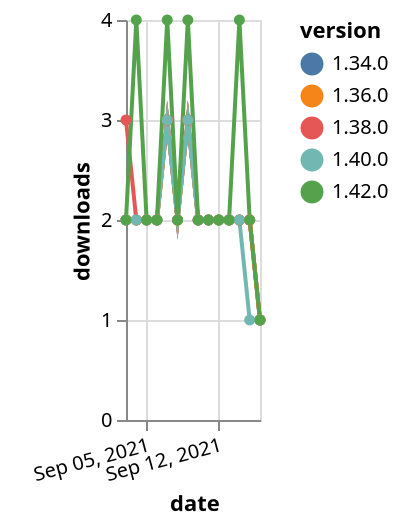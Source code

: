 {"$schema": "https://vega.github.io/schema/vega-lite/v5.json", "description": "A simple bar chart with embedded data.", "data": {"values": [{"date": "2021-09-03", "total": 2070, "delta": 2, "version": "1.34.0"}, {"date": "2021-09-04", "total": 2072, "delta": 2, "version": "1.34.0"}, {"date": "2021-09-05", "total": 2074, "delta": 2, "version": "1.34.0"}, {"date": "2021-09-06", "total": 2076, "delta": 2, "version": "1.34.0"}, {"date": "2021-09-07", "total": 2079, "delta": 3, "version": "1.34.0"}, {"date": "2021-09-08", "total": 2081, "delta": 2, "version": "1.34.0"}, {"date": "2021-09-09", "total": 2084, "delta": 3, "version": "1.34.0"}, {"date": "2021-09-10", "total": 2086, "delta": 2, "version": "1.34.0"}, {"date": "2021-09-11", "total": 2088, "delta": 2, "version": "1.34.0"}, {"date": "2021-09-12", "total": 2090, "delta": 2, "version": "1.34.0"}, {"date": "2021-09-13", "total": 2092, "delta": 2, "version": "1.34.0"}, {"date": "2021-09-14", "total": 2094, "delta": 2, "version": "1.34.0"}, {"date": "2021-09-15", "total": 2096, "delta": 2, "version": "1.34.0"}, {"date": "2021-09-16", "total": 2097, "delta": 1, "version": "1.34.0"}, {"date": "2021-09-03", "total": 1470, "delta": 3, "version": "1.38.0"}, {"date": "2021-09-04", "total": 1472, "delta": 2, "version": "1.38.0"}, {"date": "2021-09-05", "total": 1474, "delta": 2, "version": "1.38.0"}, {"date": "2021-09-06", "total": 1476, "delta": 2, "version": "1.38.0"}, {"date": "2021-09-07", "total": 1479, "delta": 3, "version": "1.38.0"}, {"date": "2021-09-08", "total": 1481, "delta": 2, "version": "1.38.0"}, {"date": "2021-09-09", "total": 1484, "delta": 3, "version": "1.38.0"}, {"date": "2021-09-10", "total": 1486, "delta": 2, "version": "1.38.0"}, {"date": "2021-09-11", "total": 1488, "delta": 2, "version": "1.38.0"}, {"date": "2021-09-12", "total": 1490, "delta": 2, "version": "1.38.0"}, {"date": "2021-09-13", "total": 1492, "delta": 2, "version": "1.38.0"}, {"date": "2021-09-14", "total": 1494, "delta": 2, "version": "1.38.0"}, {"date": "2021-09-15", "total": 1496, "delta": 2, "version": "1.38.0"}, {"date": "2021-09-16", "total": 1497, "delta": 1, "version": "1.38.0"}, {"date": "2021-09-03", "total": 1637, "delta": 2, "version": "1.36.0"}, {"date": "2021-09-04", "total": 1639, "delta": 2, "version": "1.36.0"}, {"date": "2021-09-05", "total": 1641, "delta": 2, "version": "1.36.0"}, {"date": "2021-09-06", "total": 1643, "delta": 2, "version": "1.36.0"}, {"date": "2021-09-07", "total": 1646, "delta": 3, "version": "1.36.0"}, {"date": "2021-09-08", "total": 1648, "delta": 2, "version": "1.36.0"}, {"date": "2021-09-09", "total": 1651, "delta": 3, "version": "1.36.0"}, {"date": "2021-09-10", "total": 1653, "delta": 2, "version": "1.36.0"}, {"date": "2021-09-11", "total": 1655, "delta": 2, "version": "1.36.0"}, {"date": "2021-09-12", "total": 1657, "delta": 2, "version": "1.36.0"}, {"date": "2021-09-13", "total": 1659, "delta": 2, "version": "1.36.0"}, {"date": "2021-09-14", "total": 1661, "delta": 2, "version": "1.36.0"}, {"date": "2021-09-15", "total": 1663, "delta": 2, "version": "1.36.0"}, {"date": "2021-09-16", "total": 1664, "delta": 1, "version": "1.36.0"}, {"date": "2021-09-03", "total": 994, "delta": 2, "version": "1.40.0"}, {"date": "2021-09-04", "total": 996, "delta": 2, "version": "1.40.0"}, {"date": "2021-09-05", "total": 998, "delta": 2, "version": "1.40.0"}, {"date": "2021-09-06", "total": 1000, "delta": 2, "version": "1.40.0"}, {"date": "2021-09-07", "total": 1003, "delta": 3, "version": "1.40.0"}, {"date": "2021-09-08", "total": 1005, "delta": 2, "version": "1.40.0"}, {"date": "2021-09-09", "total": 1008, "delta": 3, "version": "1.40.0"}, {"date": "2021-09-10", "total": 1010, "delta": 2, "version": "1.40.0"}, {"date": "2021-09-11", "total": 1012, "delta": 2, "version": "1.40.0"}, {"date": "2021-09-12", "total": 1014, "delta": 2, "version": "1.40.0"}, {"date": "2021-09-13", "total": 1016, "delta": 2, "version": "1.40.0"}, {"date": "2021-09-14", "total": 1018, "delta": 2, "version": "1.40.0"}, {"date": "2021-09-15", "total": 1019, "delta": 1, "version": "1.40.0"}, {"date": "2021-09-16", "total": 1020, "delta": 1, "version": "1.40.0"}, {"date": "2021-09-03", "total": 710, "delta": 2, "version": "1.42.0"}, {"date": "2021-09-04", "total": 714, "delta": 4, "version": "1.42.0"}, {"date": "2021-09-05", "total": 716, "delta": 2, "version": "1.42.0"}, {"date": "2021-09-06", "total": 718, "delta": 2, "version": "1.42.0"}, {"date": "2021-09-07", "total": 722, "delta": 4, "version": "1.42.0"}, {"date": "2021-09-08", "total": 724, "delta": 2, "version": "1.42.0"}, {"date": "2021-09-09", "total": 728, "delta": 4, "version": "1.42.0"}, {"date": "2021-09-10", "total": 730, "delta": 2, "version": "1.42.0"}, {"date": "2021-09-11", "total": 732, "delta": 2, "version": "1.42.0"}, {"date": "2021-09-12", "total": 734, "delta": 2, "version": "1.42.0"}, {"date": "2021-09-13", "total": 736, "delta": 2, "version": "1.42.0"}, {"date": "2021-09-14", "total": 740, "delta": 4, "version": "1.42.0"}, {"date": "2021-09-15", "total": 742, "delta": 2, "version": "1.42.0"}, {"date": "2021-09-16", "total": 743, "delta": 1, "version": "1.42.0"}]}, "width": "container", "mark": {"type": "line", "point": {"filled": true}}, "encoding": {"x": {"field": "date", "type": "temporal", "timeUnit": "yearmonthdate", "title": "date", "axis": {"labelAngle": -15}}, "y": {"field": "delta", "type": "quantitative", "title": "downloads"}, "color": {"field": "version", "type": "nominal"}, "tooltip": {"field": "delta"}}}